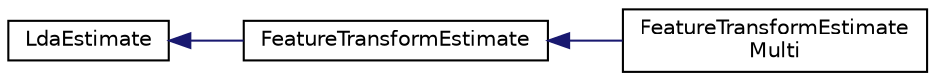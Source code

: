 digraph "Graphical Class Hierarchy"
{
  edge [fontname="Helvetica",fontsize="10",labelfontname="Helvetica",labelfontsize="10"];
  node [fontname="Helvetica",fontsize="10",shape=record];
  rankdir="LR";
  Node0 [label="LdaEstimate",height=0.2,width=0.4,color="black", fillcolor="white", style="filled",URL="$classkaldi_1_1LdaEstimate.html",tooltip="Class for computing linear discriminant analysis (LDA) transform. "];
  Node0 -> Node1 [dir="back",color="midnightblue",fontsize="10",style="solid",fontname="Helvetica"];
  Node1 [label="FeatureTransformEstimate",height=0.2,width=0.4,color="black", fillcolor="white", style="filled",URL="$classkaldi_1_1FeatureTransformEstimate.html",tooltip="Class for computing a feature transform used for preconditioning of the training data in neural-netwo..."];
  Node1 -> Node2 [dir="back",color="midnightblue",fontsize="10",style="solid",fontname="Helvetica"];
  Node2 [label="FeatureTransformEstimate\lMulti",height=0.2,width=0.4,color="black", fillcolor="white", style="filled",URL="$classkaldi_1_1FeatureTransformEstimateMulti.html"];
}
